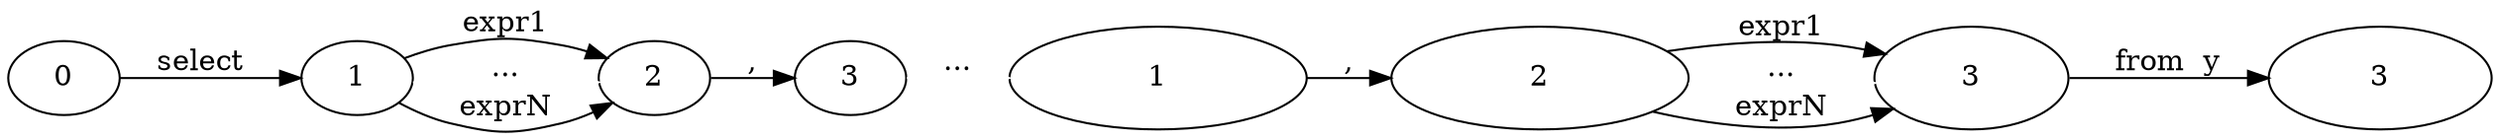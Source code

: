 digraph G {
/*
\textwidth=220mm
\textheight=250mm
\topmargin=-20mm
\oddsidemargin=-30mm
\evensidemargin=-30mm
*/
rankdir = LR
d2tgraphstyle="scale=0.5"
6[label="1",texlbl="$2*(M-1)$", width=2, height=0.7];
7[label="2",texlbl="$2*M-1$", width=2, height=0.7];
4[label="3",texlbl="$2*M$", width=1.3, height=0.7];
5[label="3",texlbl="$2*M+1$", width=1.5, height=0.7];
0 -> 1 [ label="select \ ", color=black];
1 -> 2 [ label=" expr1 ", texlbl="$expr_1$", color=black];
1 -> 2 [ label=" ... " , color=white];
1 -> 2 [ label=" exprN ", texlbl="$expr_N$", color=black];
2 -> 3 [ label=",", color=black];
3 -> 6 [ label="...", color=white];
6 -> 7 [ label=",", color=black];
7 -> 4 [ label=" expr1 ", texlbl="$expr_1$", color=black];
7 -> 4 [ label=" ... ", color=white];
7 -> 4 [ label=" exprN ", texlbl="$expr_N$", color=black];
4 -> 5 [ label=" from \ y ", color=black];
}
